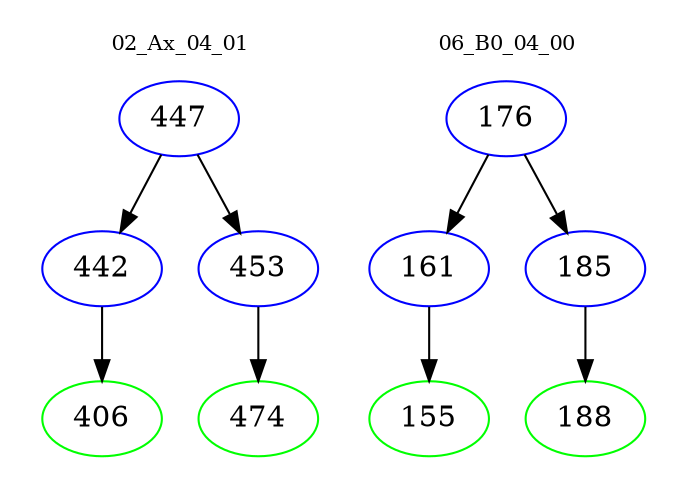 digraph{
subgraph cluster_0 {
color = white
label = "02_Ax_04_01";
fontsize=10;
T0_447 [label="447", color="blue"]
T0_447 -> T0_442 [color="black"]
T0_442 [label="442", color="blue"]
T0_442 -> T0_406 [color="black"]
T0_406 [label="406", color="green"]
T0_447 -> T0_453 [color="black"]
T0_453 [label="453", color="blue"]
T0_453 -> T0_474 [color="black"]
T0_474 [label="474", color="green"]
}
subgraph cluster_1 {
color = white
label = "06_B0_04_00";
fontsize=10;
T1_176 [label="176", color="blue"]
T1_176 -> T1_161 [color="black"]
T1_161 [label="161", color="blue"]
T1_161 -> T1_155 [color="black"]
T1_155 [label="155", color="green"]
T1_176 -> T1_185 [color="black"]
T1_185 [label="185", color="blue"]
T1_185 -> T1_188 [color="black"]
T1_188 [label="188", color="green"]
}
}
